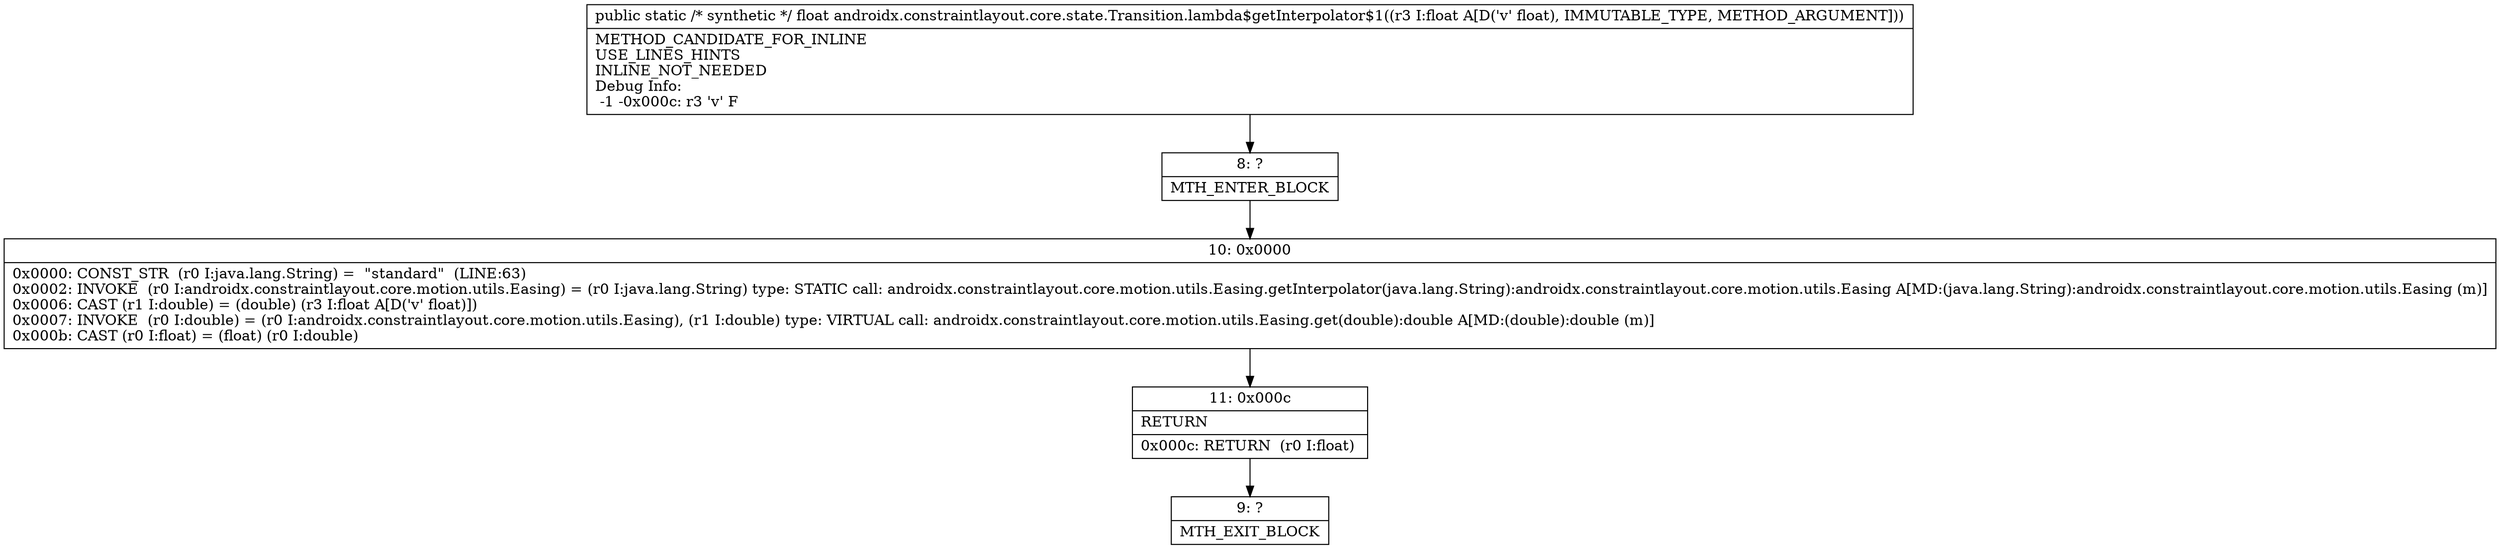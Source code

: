 digraph "CFG forandroidx.constraintlayout.core.state.Transition.lambda$getInterpolator$1(F)F" {
Node_8 [shape=record,label="{8\:\ ?|MTH_ENTER_BLOCK\l}"];
Node_10 [shape=record,label="{10\:\ 0x0000|0x0000: CONST_STR  (r0 I:java.lang.String) =  \"standard\"  (LINE:63)\l0x0002: INVOKE  (r0 I:androidx.constraintlayout.core.motion.utils.Easing) = (r0 I:java.lang.String) type: STATIC call: androidx.constraintlayout.core.motion.utils.Easing.getInterpolator(java.lang.String):androidx.constraintlayout.core.motion.utils.Easing A[MD:(java.lang.String):androidx.constraintlayout.core.motion.utils.Easing (m)]\l0x0006: CAST (r1 I:double) = (double) (r3 I:float A[D('v' float)]) \l0x0007: INVOKE  (r0 I:double) = (r0 I:androidx.constraintlayout.core.motion.utils.Easing), (r1 I:double) type: VIRTUAL call: androidx.constraintlayout.core.motion.utils.Easing.get(double):double A[MD:(double):double (m)]\l0x000b: CAST (r0 I:float) = (float) (r0 I:double) \l}"];
Node_11 [shape=record,label="{11\:\ 0x000c|RETURN\l|0x000c: RETURN  (r0 I:float) \l}"];
Node_9 [shape=record,label="{9\:\ ?|MTH_EXIT_BLOCK\l}"];
MethodNode[shape=record,label="{public static \/* synthetic *\/ float androidx.constraintlayout.core.state.Transition.lambda$getInterpolator$1((r3 I:float A[D('v' float), IMMUTABLE_TYPE, METHOD_ARGUMENT]))  | METHOD_CANDIDATE_FOR_INLINE\lUSE_LINES_HINTS\lINLINE_NOT_NEEDED\lDebug Info:\l  \-1 \-0x000c: r3 'v' F\l}"];
MethodNode -> Node_8;Node_8 -> Node_10;
Node_10 -> Node_11;
Node_11 -> Node_9;
}

